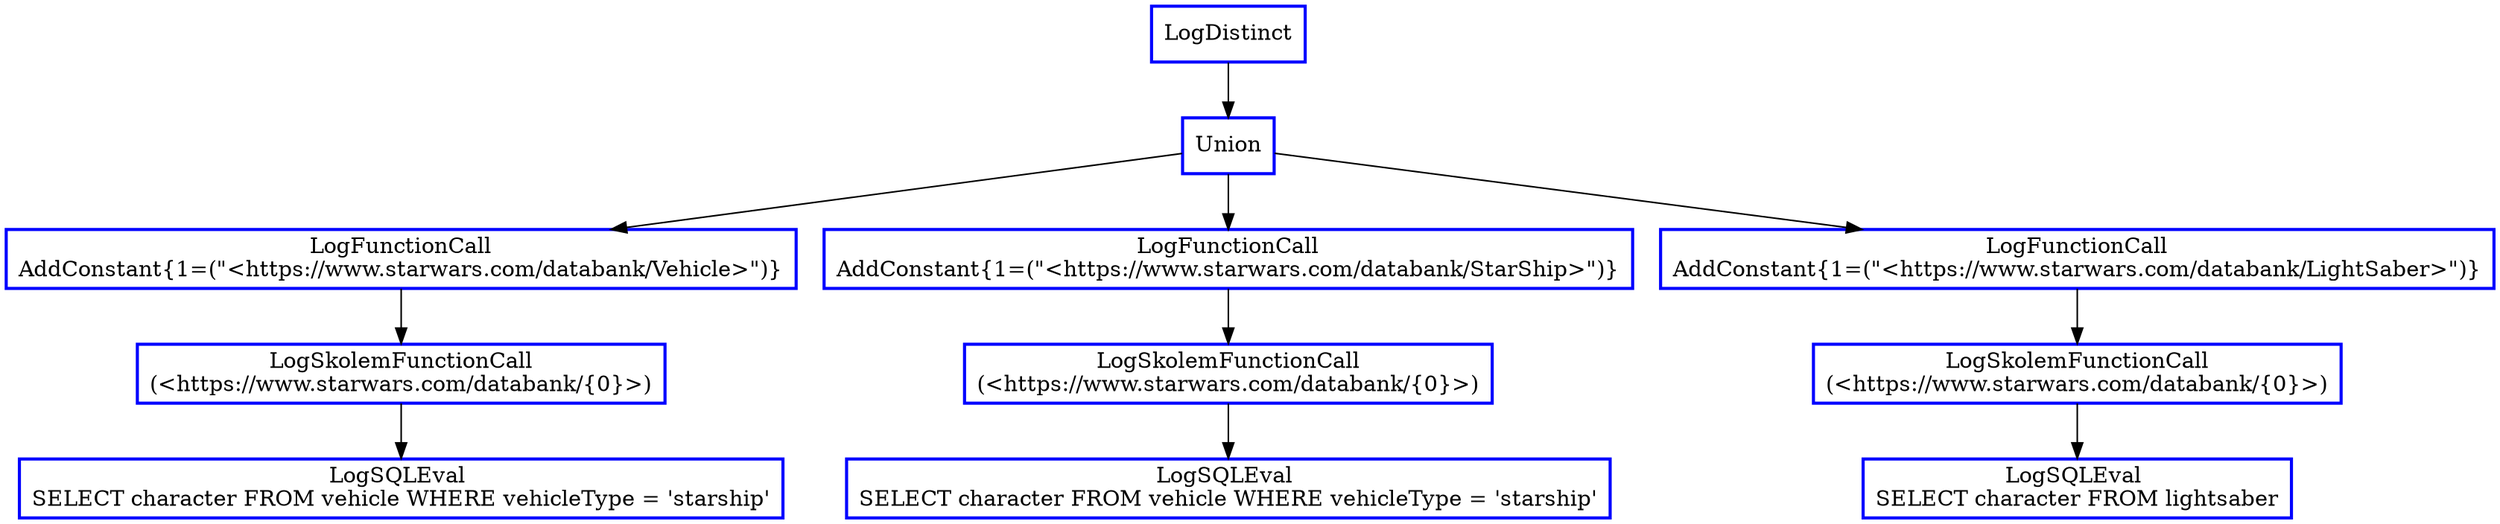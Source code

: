 digraph  g{
node [shape=rectangle, color=black, fontcolor=black, style=bold]
0 [label="LogDistinct" , color = blue] ; 
1 [label="Union", color = blue] ; 
0 -> 1 ; 
2 [label="LogFunctionCall
AddConstant{1=(\"<https://www.starwars.com/databank/Vehicle>\")}" , color = blue] ; 
1 -> 2 ; 
3 [label="LogSkolemFunctionCall
(<https://www.starwars.com/databank/{0}>)" , color = blue] ; 
2 -> 3 ; 
4 [label="LogSQLEval 
SELECT character FROM vehicle WHERE vehicleType = 'starship'", color = blue] ; 
3 -> 4 ; 
6 [label="LogFunctionCall
AddConstant{1=(\"<https://www.starwars.com/databank/StarShip>\")}" , color = blue] ; 
1 -> 6 ; 
7 [label="LogSkolemFunctionCall
(<https://www.starwars.com/databank/{0}>)" , color = blue] ; 
6 -> 7 ; 
8 [label="LogSQLEval 
SELECT character FROM vehicle WHERE vehicleType = 'starship'", color = blue] ; 
7 -> 8 ; 
10 [label="LogFunctionCall
AddConstant{1=(\"<https://www.starwars.com/databank/LightSaber>\")}" , color = blue] ; 
1 -> 10 ; 
11 [label="LogSkolemFunctionCall
(<https://www.starwars.com/databank/{0}>)" , color = blue] ; 
10 -> 11 ; 
12 [label="LogSQLEval 
SELECT character FROM lightsaber", color = blue] ; 
11 -> 12 ; 
}

